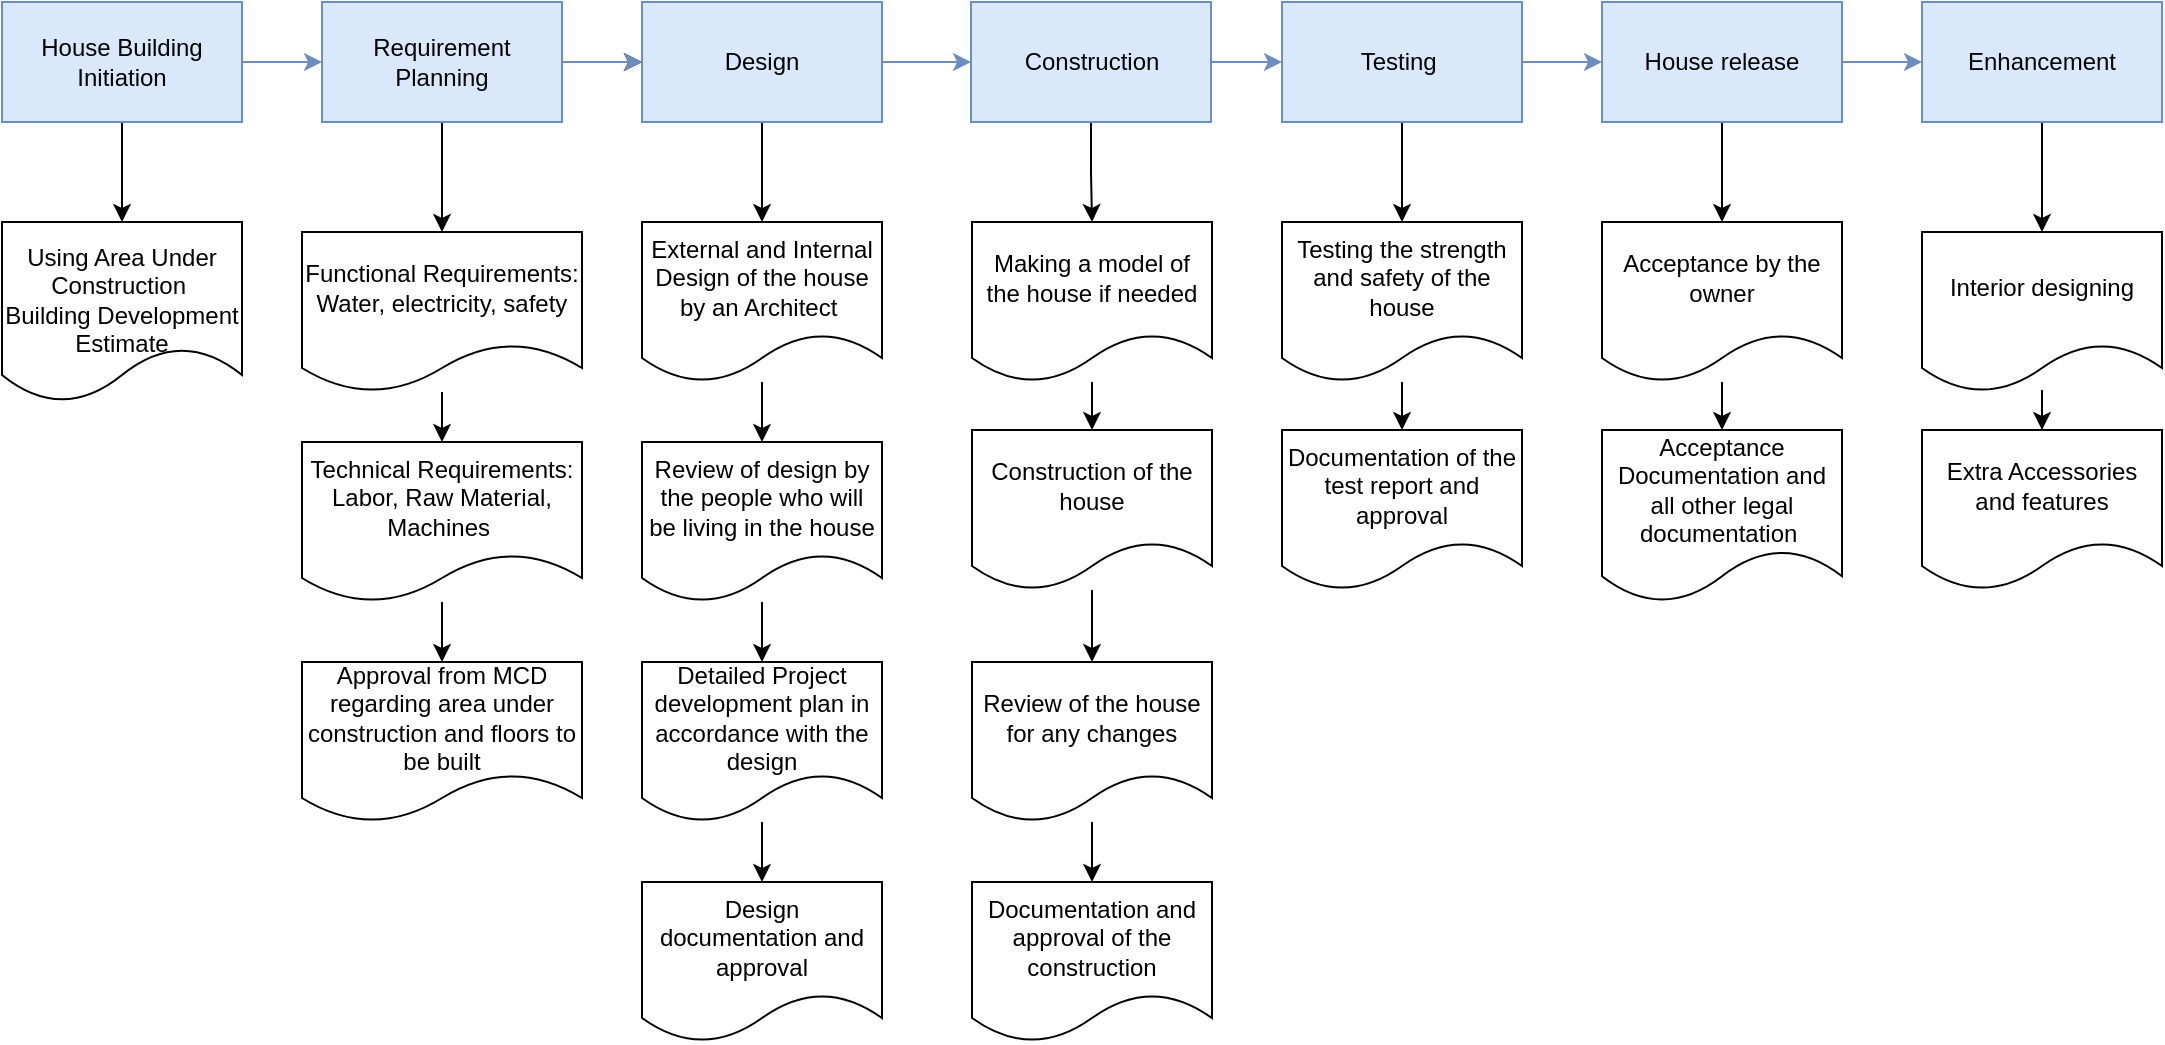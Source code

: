 <mxfile version="16.4.3" type="github">
  <diagram id="N88fRqQBOQMOm4eH01vv" name="Page-1">
    <mxGraphModel dx="1093" dy="572" grid="1" gridSize="10" guides="1" tooltips="1" connect="1" arrows="1" fold="1" page="1" pageScale="1" pageWidth="1169" pageHeight="827" background="#ffffff" math="0" shadow="0">
      <root>
        <mxCell id="0" />
        <mxCell id="1" parent="0" />
        <mxCell id="7y25BIzcjMbYV9Ad7kBw-5" value="" style="edgeStyle=orthogonalEdgeStyle;rounded=0;orthogonalLoop=1;jettySize=auto;html=1;fillColor=#dae8fc;strokeColor=#6c8ebf;" parent="1" source="7y25BIzcjMbYV9Ad7kBw-1" target="7y25BIzcjMbYV9Ad7kBw-2" edge="1">
          <mxGeometry relative="1" as="geometry" />
        </mxCell>
        <mxCell id="7y25BIzcjMbYV9Ad7kBw-7" value="" style="edgeStyle=orthogonalEdgeStyle;rounded=0;orthogonalLoop=1;jettySize=auto;html=1;" parent="1" source="7y25BIzcjMbYV9Ad7kBw-1" target="7y25BIzcjMbYV9Ad7kBw-4" edge="1">
          <mxGeometry relative="1" as="geometry" />
        </mxCell>
        <mxCell id="7y25BIzcjMbYV9Ad7kBw-1" value="House Building Initiation" style="rounded=0;whiteSpace=wrap;html=1;fillColor=#dae8fc;strokeColor=#6c8ebf;" parent="1" vertex="1">
          <mxGeometry x="40" y="200" width="120" height="60" as="geometry" />
        </mxCell>
        <mxCell id="7y25BIzcjMbYV9Ad7kBw-6" value="" style="edgeStyle=orthogonalEdgeStyle;rounded=0;orthogonalLoop=1;jettySize=auto;html=1;" parent="1" source="7y25BIzcjMbYV9Ad7kBw-2" target="7y25BIzcjMbYV9Ad7kBw-3" edge="1">
          <mxGeometry relative="1" as="geometry" />
        </mxCell>
        <mxCell id="7y25BIzcjMbYV9Ad7kBw-9" value="" style="edgeStyle=orthogonalEdgeStyle;rounded=0;orthogonalLoop=1;jettySize=auto;html=1;" parent="1" source="7y25BIzcjMbYV9Ad7kBw-2" target="7y25BIzcjMbYV9Ad7kBw-8" edge="1">
          <mxGeometry relative="1" as="geometry" />
        </mxCell>
        <mxCell id="DtMlrCJC0qW7CI2PNR6A-1" value="" style="edgeStyle=orthogonalEdgeStyle;rounded=0;orthogonalLoop=1;jettySize=auto;html=1;fillColor=#dae8fc;strokeColor=#6c8ebf;" edge="1" parent="1" source="7y25BIzcjMbYV9Ad7kBw-2" target="7y25BIzcjMbYV9Ad7kBw-3">
          <mxGeometry relative="1" as="geometry" />
        </mxCell>
        <mxCell id="7y25BIzcjMbYV9Ad7kBw-2" value="Requirement&lt;br&gt;Planning" style="rounded=0;whiteSpace=wrap;html=1;fillColor=#dae8fc;strokeColor=#6c8ebf;" parent="1" vertex="1">
          <mxGeometry x="200" y="200" width="120" height="60" as="geometry" />
        </mxCell>
        <mxCell id="7y25BIzcjMbYV9Ad7kBw-15" value="" style="edgeStyle=orthogonalEdgeStyle;rounded=0;orthogonalLoop=1;jettySize=auto;html=1;" parent="1" source="7y25BIzcjMbYV9Ad7kBw-3" target="7y25BIzcjMbYV9Ad7kBw-14" edge="1">
          <mxGeometry relative="1" as="geometry" />
        </mxCell>
        <mxCell id="7y25BIzcjMbYV9Ad7kBw-21" value="" style="edgeStyle=orthogonalEdgeStyle;rounded=0;orthogonalLoop=1;jettySize=auto;html=1;fillColor=#dae8fc;strokeColor=#6c8ebf;" parent="1" source="7y25BIzcjMbYV9Ad7kBw-3" target="7y25BIzcjMbYV9Ad7kBw-20" edge="1">
          <mxGeometry relative="1" as="geometry" />
        </mxCell>
        <mxCell id="7y25BIzcjMbYV9Ad7kBw-3" value="Design" style="rounded=0;whiteSpace=wrap;html=1;fillColor=#dae8fc;strokeColor=#6c8ebf;" parent="1" vertex="1">
          <mxGeometry x="360" y="200" width="120" height="60" as="geometry" />
        </mxCell>
        <mxCell id="7y25BIzcjMbYV9Ad7kBw-4" value="&lt;br&gt;Using Area Under Construction&amp;nbsp;&lt;br&gt;Building Development Estimate" style="shape=document;whiteSpace=wrap;html=1;boundedLbl=1;" parent="1" vertex="1">
          <mxGeometry x="40" y="310" width="120" height="90" as="geometry" />
        </mxCell>
        <mxCell id="7y25BIzcjMbYV9Ad7kBw-11" value="" style="edgeStyle=orthogonalEdgeStyle;rounded=0;orthogonalLoop=1;jettySize=auto;html=1;" parent="1" source="7y25BIzcjMbYV9Ad7kBw-8" target="7y25BIzcjMbYV9Ad7kBw-10" edge="1">
          <mxGeometry relative="1" as="geometry" />
        </mxCell>
        <mxCell id="7y25BIzcjMbYV9Ad7kBw-8" value="Functional Requirements:&lt;br&gt;Water, electricity, safety" style="shape=document;whiteSpace=wrap;html=1;boundedLbl=1;rounded=0;" parent="1" vertex="1">
          <mxGeometry x="190" y="315" width="140" height="80" as="geometry" />
        </mxCell>
        <mxCell id="7y25BIzcjMbYV9Ad7kBw-13" value="" style="edgeStyle=orthogonalEdgeStyle;rounded=0;orthogonalLoop=1;jettySize=auto;html=1;" parent="1" source="7y25BIzcjMbYV9Ad7kBw-10" target="7y25BIzcjMbYV9Ad7kBw-12" edge="1">
          <mxGeometry relative="1" as="geometry" />
        </mxCell>
        <mxCell id="7y25BIzcjMbYV9Ad7kBw-10" value="Technical Requirements:&lt;br&gt;Labor, Raw Material, Machines&amp;nbsp;" style="shape=document;whiteSpace=wrap;html=1;boundedLbl=1;rounded=0;" parent="1" vertex="1">
          <mxGeometry x="190" y="420" width="140" height="80" as="geometry" />
        </mxCell>
        <mxCell id="7y25BIzcjMbYV9Ad7kBw-12" value="Approval from MCD regarding area under construction and floors to be built" style="shape=document;whiteSpace=wrap;html=1;boundedLbl=1;rounded=0;" parent="1" vertex="1">
          <mxGeometry x="190" y="530" width="140" height="80" as="geometry" />
        </mxCell>
        <mxCell id="7y25BIzcjMbYV9Ad7kBw-17" value="" style="edgeStyle=orthogonalEdgeStyle;rounded=0;orthogonalLoop=1;jettySize=auto;html=1;" parent="1" source="7y25BIzcjMbYV9Ad7kBw-14" target="7y25BIzcjMbYV9Ad7kBw-16" edge="1">
          <mxGeometry relative="1" as="geometry" />
        </mxCell>
        <mxCell id="7y25BIzcjMbYV9Ad7kBw-14" value="External and Internal Design of the house by an Architect&amp;nbsp;" style="shape=document;whiteSpace=wrap;html=1;boundedLbl=1;rounded=0;" parent="1" vertex="1">
          <mxGeometry x="360" y="310" width="120" height="80" as="geometry" />
        </mxCell>
        <mxCell id="7y25BIzcjMbYV9Ad7kBw-19" value="" style="edgeStyle=orthogonalEdgeStyle;rounded=0;orthogonalLoop=1;jettySize=auto;html=1;" parent="1" source="7y25BIzcjMbYV9Ad7kBw-16" target="7y25BIzcjMbYV9Ad7kBw-18" edge="1">
          <mxGeometry relative="1" as="geometry" />
        </mxCell>
        <mxCell id="7y25BIzcjMbYV9Ad7kBw-16" value="Review of design by the people who will be living in the house" style="shape=document;whiteSpace=wrap;html=1;boundedLbl=1;rounded=0;" parent="1" vertex="1">
          <mxGeometry x="360" y="420" width="120" height="80" as="geometry" />
        </mxCell>
        <mxCell id="7y25BIzcjMbYV9Ad7kBw-35" value="" style="edgeStyle=orthogonalEdgeStyle;rounded=0;orthogonalLoop=1;jettySize=auto;html=1;" parent="1" source="7y25BIzcjMbYV9Ad7kBw-18" target="7y25BIzcjMbYV9Ad7kBw-34" edge="1">
          <mxGeometry relative="1" as="geometry" />
        </mxCell>
        <mxCell id="7y25BIzcjMbYV9Ad7kBw-18" value="Detailed Project development plan in accordance with the design" style="shape=document;whiteSpace=wrap;html=1;boundedLbl=1;rounded=0;" parent="1" vertex="1">
          <mxGeometry x="360" y="530" width="120" height="80" as="geometry" />
        </mxCell>
        <mxCell id="7y25BIzcjMbYV9Ad7kBw-23" value="" style="edgeStyle=orthogonalEdgeStyle;rounded=0;orthogonalLoop=1;jettySize=auto;html=1;" parent="1" source="7y25BIzcjMbYV9Ad7kBw-20" target="7y25BIzcjMbYV9Ad7kBw-22" edge="1">
          <mxGeometry relative="1" as="geometry" />
        </mxCell>
        <mxCell id="7y25BIzcjMbYV9Ad7kBw-29" value="" style="edgeStyle=orthogonalEdgeStyle;rounded=0;orthogonalLoop=1;jettySize=auto;html=1;fillColor=#dae8fc;strokeColor=#6c8ebf;" parent="1" source="7y25BIzcjMbYV9Ad7kBw-20" target="7y25BIzcjMbYV9Ad7kBw-28" edge="1">
          <mxGeometry relative="1" as="geometry" />
        </mxCell>
        <mxCell id="7y25BIzcjMbYV9Ad7kBw-20" value="Construction" style="rounded=0;whiteSpace=wrap;html=1;fillColor=#dae8fc;strokeColor=#6c8ebf;" parent="1" vertex="1">
          <mxGeometry x="524.5" y="200" width="120" height="60" as="geometry" />
        </mxCell>
        <mxCell id="7y25BIzcjMbYV9Ad7kBw-25" value="" style="edgeStyle=orthogonalEdgeStyle;rounded=0;orthogonalLoop=1;jettySize=auto;html=1;" parent="1" source="7y25BIzcjMbYV9Ad7kBw-22" target="7y25BIzcjMbYV9Ad7kBw-24" edge="1">
          <mxGeometry relative="1" as="geometry" />
        </mxCell>
        <mxCell id="7y25BIzcjMbYV9Ad7kBw-22" value="Making a model of the house if needed" style="shape=document;whiteSpace=wrap;html=1;boundedLbl=1;rounded=0;" parent="1" vertex="1">
          <mxGeometry x="525" y="310" width="120" height="80" as="geometry" />
        </mxCell>
        <mxCell id="7y25BIzcjMbYV9Ad7kBw-27" value="" style="edgeStyle=orthogonalEdgeStyle;rounded=0;orthogonalLoop=1;jettySize=auto;html=1;" parent="1" source="7y25BIzcjMbYV9Ad7kBw-24" target="7y25BIzcjMbYV9Ad7kBw-26" edge="1">
          <mxGeometry relative="1" as="geometry" />
        </mxCell>
        <mxCell id="7y25BIzcjMbYV9Ad7kBw-24" value="Construction of the house" style="shape=document;whiteSpace=wrap;html=1;boundedLbl=1;rounded=0;" parent="1" vertex="1">
          <mxGeometry x="525" y="414" width="120" height="80" as="geometry" />
        </mxCell>
        <mxCell id="7y25BIzcjMbYV9Ad7kBw-37" value="" style="edgeStyle=orthogonalEdgeStyle;rounded=0;orthogonalLoop=1;jettySize=auto;html=1;" parent="1" source="7y25BIzcjMbYV9Ad7kBw-26" target="7y25BIzcjMbYV9Ad7kBw-36" edge="1">
          <mxGeometry relative="1" as="geometry" />
        </mxCell>
        <mxCell id="7y25BIzcjMbYV9Ad7kBw-26" value="Review of the house for any changes" style="shape=document;whiteSpace=wrap;html=1;boundedLbl=1;rounded=0;" parent="1" vertex="1">
          <mxGeometry x="525" y="530" width="120" height="80" as="geometry" />
        </mxCell>
        <mxCell id="7y25BIzcjMbYV9Ad7kBw-31" value="" style="edgeStyle=orthogonalEdgeStyle;rounded=0;orthogonalLoop=1;jettySize=auto;html=1;" parent="1" source="7y25BIzcjMbYV9Ad7kBw-28" target="7y25BIzcjMbYV9Ad7kBw-30" edge="1">
          <mxGeometry relative="1" as="geometry" />
        </mxCell>
        <mxCell id="7y25BIzcjMbYV9Ad7kBw-39" value="" style="edgeStyle=orthogonalEdgeStyle;rounded=0;orthogonalLoop=1;jettySize=auto;html=1;fillColor=#dae8fc;strokeColor=#6c8ebf;" parent="1" source="7y25BIzcjMbYV9Ad7kBw-28" target="7y25BIzcjMbYV9Ad7kBw-38" edge="1">
          <mxGeometry relative="1" as="geometry" />
        </mxCell>
        <mxCell id="7y25BIzcjMbYV9Ad7kBw-28" value="Testing&amp;nbsp;" style="rounded=0;whiteSpace=wrap;html=1;fillColor=#dae8fc;strokeColor=#6c8ebf;" parent="1" vertex="1">
          <mxGeometry x="680" y="200" width="120" height="60" as="geometry" />
        </mxCell>
        <mxCell id="7y25BIzcjMbYV9Ad7kBw-33" value="" style="edgeStyle=orthogonalEdgeStyle;rounded=0;orthogonalLoop=1;jettySize=auto;html=1;" parent="1" source="7y25BIzcjMbYV9Ad7kBw-30" target="7y25BIzcjMbYV9Ad7kBw-32" edge="1">
          <mxGeometry relative="1" as="geometry" />
        </mxCell>
        <mxCell id="7y25BIzcjMbYV9Ad7kBw-30" value="Testing the strength and safety of the house" style="shape=document;whiteSpace=wrap;html=1;boundedLbl=1;rounded=0;" parent="1" vertex="1">
          <mxGeometry x="680" y="310" width="120" height="80" as="geometry" />
        </mxCell>
        <mxCell id="7y25BIzcjMbYV9Ad7kBw-32" value="Documentation of the test report and approval" style="shape=document;whiteSpace=wrap;html=1;boundedLbl=1;rounded=0;" parent="1" vertex="1">
          <mxGeometry x="680" y="414" width="120" height="80" as="geometry" />
        </mxCell>
        <mxCell id="7y25BIzcjMbYV9Ad7kBw-34" value="Design documentation and approval" style="shape=document;whiteSpace=wrap;html=1;boundedLbl=1;rounded=0;" parent="1" vertex="1">
          <mxGeometry x="360" y="640" width="120" height="80" as="geometry" />
        </mxCell>
        <mxCell id="7y25BIzcjMbYV9Ad7kBw-36" value="Documentation and approval of the construction" style="shape=document;whiteSpace=wrap;html=1;boundedLbl=1;rounded=0;" parent="1" vertex="1">
          <mxGeometry x="525" y="640" width="120" height="80" as="geometry" />
        </mxCell>
        <mxCell id="7y25BIzcjMbYV9Ad7kBw-41" value="" style="edgeStyle=orthogonalEdgeStyle;rounded=0;orthogonalLoop=1;jettySize=auto;html=1;" parent="1" source="7y25BIzcjMbYV9Ad7kBw-38" target="7y25BIzcjMbYV9Ad7kBw-40" edge="1">
          <mxGeometry relative="1" as="geometry" />
        </mxCell>
        <mxCell id="7y25BIzcjMbYV9Ad7kBw-45" value="" style="edgeStyle=orthogonalEdgeStyle;rounded=0;orthogonalLoop=1;jettySize=auto;html=1;fillColor=#dae8fc;strokeColor=#6c8ebf;" parent="1" source="7y25BIzcjMbYV9Ad7kBw-38" target="7y25BIzcjMbYV9Ad7kBw-44" edge="1">
          <mxGeometry relative="1" as="geometry" />
        </mxCell>
        <mxCell id="7y25BIzcjMbYV9Ad7kBw-38" value="House release" style="whiteSpace=wrap;html=1;rounded=0;fillColor=#dae8fc;strokeColor=#6c8ebf;" parent="1" vertex="1">
          <mxGeometry x="840" y="200" width="120" height="60" as="geometry" />
        </mxCell>
        <mxCell id="7y25BIzcjMbYV9Ad7kBw-43" value="" style="edgeStyle=orthogonalEdgeStyle;rounded=0;orthogonalLoop=1;jettySize=auto;html=1;" parent="1" source="7y25BIzcjMbYV9Ad7kBw-40" target="7y25BIzcjMbYV9Ad7kBw-42" edge="1">
          <mxGeometry relative="1" as="geometry" />
        </mxCell>
        <mxCell id="7y25BIzcjMbYV9Ad7kBw-40" value="Acceptance by the owner" style="shape=document;whiteSpace=wrap;html=1;boundedLbl=1;rounded=0;" parent="1" vertex="1">
          <mxGeometry x="840" y="310" width="120" height="80" as="geometry" />
        </mxCell>
        <mxCell id="7y25BIzcjMbYV9Ad7kBw-42" value="Acceptance Documentation and all other legal documentation&amp;nbsp;" style="shape=document;whiteSpace=wrap;html=1;boundedLbl=1;rounded=0;" parent="1" vertex="1">
          <mxGeometry x="840" y="414" width="120" height="86" as="geometry" />
        </mxCell>
        <mxCell id="7y25BIzcjMbYV9Ad7kBw-47" value="" style="edgeStyle=orthogonalEdgeStyle;rounded=0;orthogonalLoop=1;jettySize=auto;html=1;" parent="1" source="7y25BIzcjMbYV9Ad7kBw-44" target="7y25BIzcjMbYV9Ad7kBw-46" edge="1">
          <mxGeometry relative="1" as="geometry" />
        </mxCell>
        <mxCell id="7y25BIzcjMbYV9Ad7kBw-44" value="Enhancement" style="whiteSpace=wrap;html=1;rounded=0;fillColor=#dae8fc;strokeColor=#6c8ebf;" parent="1" vertex="1">
          <mxGeometry x="1000" y="200" width="120" height="60" as="geometry" />
        </mxCell>
        <mxCell id="7y25BIzcjMbYV9Ad7kBw-49" value="" style="edgeStyle=orthogonalEdgeStyle;rounded=0;orthogonalLoop=1;jettySize=auto;html=1;" parent="1" source="7y25BIzcjMbYV9Ad7kBw-46" target="7y25BIzcjMbYV9Ad7kBw-48" edge="1">
          <mxGeometry relative="1" as="geometry" />
        </mxCell>
        <mxCell id="7y25BIzcjMbYV9Ad7kBw-46" value="Interior designing" style="shape=document;whiteSpace=wrap;html=1;boundedLbl=1;rounded=0;" parent="1" vertex="1">
          <mxGeometry x="1000" y="315" width="120" height="80" as="geometry" />
        </mxCell>
        <mxCell id="7y25BIzcjMbYV9Ad7kBw-48" value="Extra Accessories and features" style="shape=document;whiteSpace=wrap;html=1;boundedLbl=1;rounded=0;" parent="1" vertex="1">
          <mxGeometry x="1000" y="414" width="120" height="80" as="geometry" />
        </mxCell>
      </root>
    </mxGraphModel>
  </diagram>
</mxfile>
